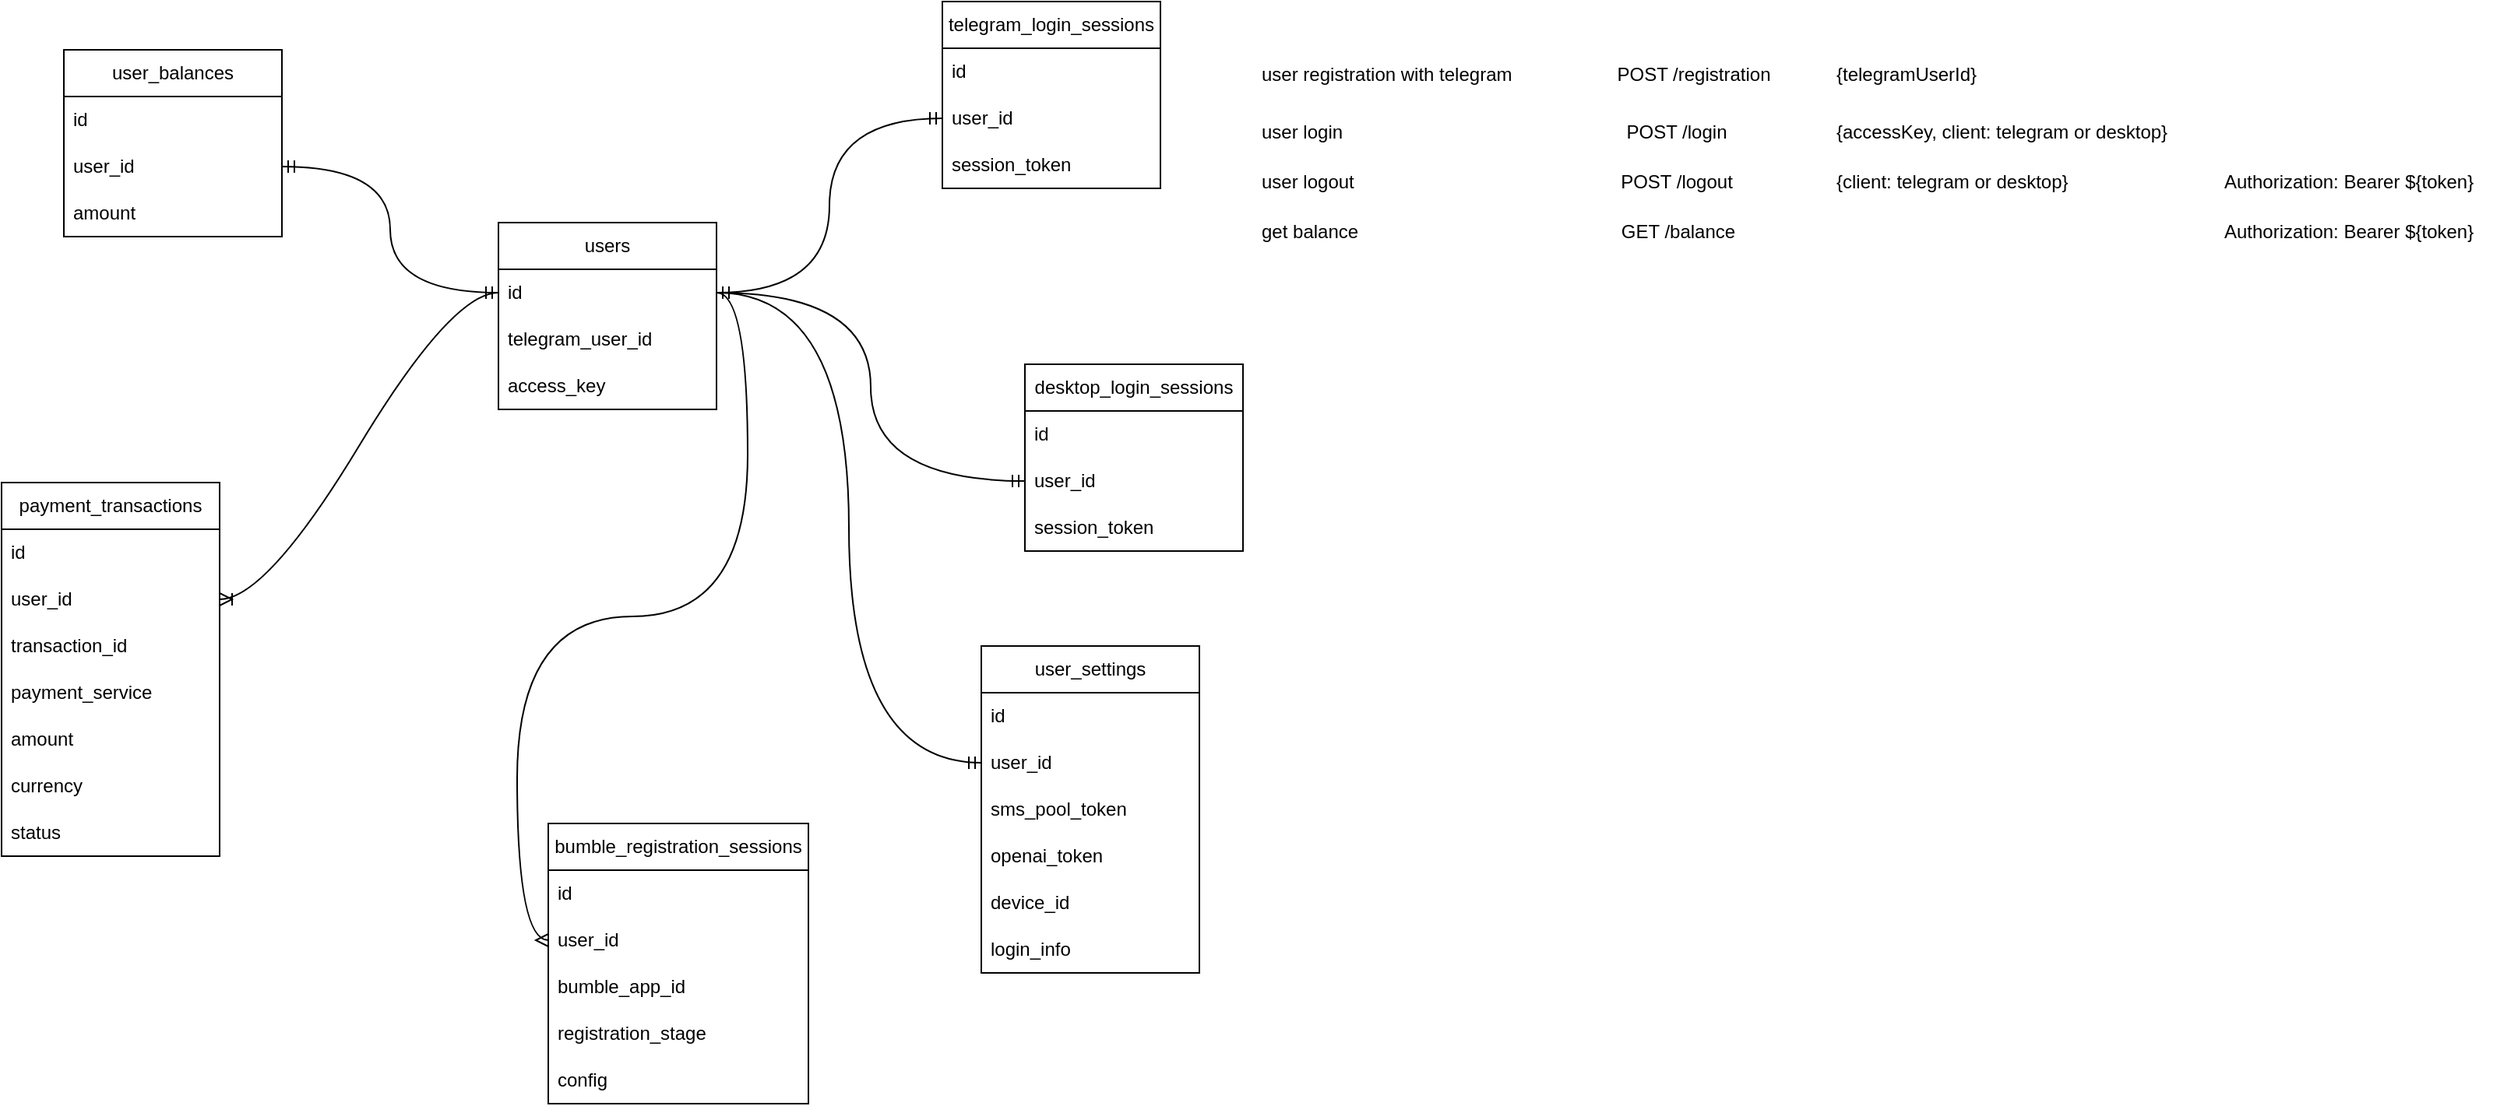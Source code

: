 <mxfile version="24.7.5">
  <diagram name="Strona-1" id="oupQhfzprl6iJhwklwGG">
    <mxGraphModel dx="1242" dy="907" grid="0" gridSize="10" guides="1" tooltips="1" connect="1" arrows="1" fold="1" page="1" pageScale="1" pageWidth="827" pageHeight="1169" math="0" shadow="0">
      <root>
        <mxCell id="0" />
        <mxCell id="1" parent="0" />
        <mxCell id="6Z0JMhSEFHRvlNw6sbKI-1" value="users" style="swimlane;fontStyle=0;childLayout=stackLayout;horizontal=1;startSize=30;horizontalStack=0;resizeParent=1;resizeParentMax=0;resizeLast=0;collapsible=1;marginBottom=0;whiteSpace=wrap;html=1;" parent="1" vertex="1">
          <mxGeometry x="431" y="176" width="140" height="120" as="geometry" />
        </mxCell>
        <mxCell id="6Z0JMhSEFHRvlNw6sbKI-2" value="id" style="text;strokeColor=none;fillColor=none;align=left;verticalAlign=middle;spacingLeft=4;spacingRight=4;overflow=hidden;points=[[0,0.5],[1,0.5]];portConstraint=eastwest;rotatable=0;whiteSpace=wrap;html=1;" parent="6Z0JMhSEFHRvlNw6sbKI-1" vertex="1">
          <mxGeometry y="30" width="140" height="30" as="geometry" />
        </mxCell>
        <mxCell id="6Z0JMhSEFHRvlNw6sbKI-5" value="telegram_user_id" style="text;strokeColor=none;fillColor=none;align=left;verticalAlign=middle;spacingLeft=4;spacingRight=4;overflow=hidden;points=[[0,0.5],[1,0.5]];portConstraint=eastwest;rotatable=0;whiteSpace=wrap;html=1;" parent="6Z0JMhSEFHRvlNw6sbKI-1" vertex="1">
          <mxGeometry y="60" width="140" height="30" as="geometry" />
        </mxCell>
        <mxCell id="6Z0JMhSEFHRvlNw6sbKI-3" value="access_key" style="text;strokeColor=none;fillColor=none;align=left;verticalAlign=middle;spacingLeft=4;spacingRight=4;overflow=hidden;points=[[0,0.5],[1,0.5]];portConstraint=eastwest;rotatable=0;whiteSpace=wrap;html=1;" parent="6Z0JMhSEFHRvlNw6sbKI-1" vertex="1">
          <mxGeometry y="90" width="140" height="30" as="geometry" />
        </mxCell>
        <mxCell id="6Z0JMhSEFHRvlNw6sbKI-6" value="telegram_login_sessions" style="swimlane;fontStyle=0;childLayout=stackLayout;horizontal=1;startSize=30;horizontalStack=0;resizeParent=1;resizeParentMax=0;resizeLast=0;collapsible=1;marginBottom=0;whiteSpace=wrap;html=1;" parent="1" vertex="1">
          <mxGeometry x="716" y="34" width="140" height="120" as="geometry" />
        </mxCell>
        <mxCell id="6Z0JMhSEFHRvlNw6sbKI-7" value="id" style="text;strokeColor=none;fillColor=none;align=left;verticalAlign=middle;spacingLeft=4;spacingRight=4;overflow=hidden;points=[[0,0.5],[1,0.5]];portConstraint=eastwest;rotatable=0;whiteSpace=wrap;html=1;" parent="6Z0JMhSEFHRvlNw6sbKI-6" vertex="1">
          <mxGeometry y="30" width="140" height="30" as="geometry" />
        </mxCell>
        <mxCell id="6Z0JMhSEFHRvlNw6sbKI-8" value="user_id" style="text;strokeColor=none;fillColor=none;align=left;verticalAlign=middle;spacingLeft=4;spacingRight=4;overflow=hidden;points=[[0,0.5],[1,0.5]];portConstraint=eastwest;rotatable=0;whiteSpace=wrap;html=1;" parent="6Z0JMhSEFHRvlNw6sbKI-6" vertex="1">
          <mxGeometry y="60" width="140" height="30" as="geometry" />
        </mxCell>
        <mxCell id="6Z0JMhSEFHRvlNw6sbKI-9" value="session_token" style="text;strokeColor=none;fillColor=none;align=left;verticalAlign=middle;spacingLeft=4;spacingRight=4;overflow=hidden;points=[[0,0.5],[1,0.5]];portConstraint=eastwest;rotatable=0;whiteSpace=wrap;html=1;" parent="6Z0JMhSEFHRvlNw6sbKI-6" vertex="1">
          <mxGeometry y="90" width="140" height="30" as="geometry" />
        </mxCell>
        <mxCell id="6Z0JMhSEFHRvlNw6sbKI-12" value="" style="edgeStyle=orthogonalEdgeStyle;fontSize=12;html=1;endArrow=ERmandOne;startArrow=ERmandOne;rounded=0;entryX=0;entryY=0.5;entryDx=0;entryDy=0;exitX=1;exitY=0.5;exitDx=0;exitDy=0;curved=1;" parent="1" source="6Z0JMhSEFHRvlNw6sbKI-2" target="6Z0JMhSEFHRvlNw6sbKI-8" edge="1">
          <mxGeometry width="100" height="100" relative="1" as="geometry">
            <mxPoint x="277" y="370" as="sourcePoint" />
            <mxPoint x="377" y="270" as="targetPoint" />
          </mxGeometry>
        </mxCell>
        <mxCell id="6Z0JMhSEFHRvlNw6sbKI-13" value="user_settings" style="swimlane;fontStyle=0;childLayout=stackLayout;horizontal=1;startSize=30;horizontalStack=0;resizeParent=1;resizeParentMax=0;resizeLast=0;collapsible=1;marginBottom=0;whiteSpace=wrap;html=1;" parent="1" vertex="1">
          <mxGeometry x="741" y="448" width="140" height="210" as="geometry" />
        </mxCell>
        <mxCell id="6Z0JMhSEFHRvlNw6sbKI-14" value="id" style="text;strokeColor=none;fillColor=none;align=left;verticalAlign=middle;spacingLeft=4;spacingRight=4;overflow=hidden;points=[[0,0.5],[1,0.5]];portConstraint=eastwest;rotatable=0;whiteSpace=wrap;html=1;" parent="6Z0JMhSEFHRvlNw6sbKI-13" vertex="1">
          <mxGeometry y="30" width="140" height="30" as="geometry" />
        </mxCell>
        <mxCell id="6Z0JMhSEFHRvlNw6sbKI-15" value="user_id" style="text;strokeColor=none;fillColor=none;align=left;verticalAlign=middle;spacingLeft=4;spacingRight=4;overflow=hidden;points=[[0,0.5],[1,0.5]];portConstraint=eastwest;rotatable=0;whiteSpace=wrap;html=1;" parent="6Z0JMhSEFHRvlNw6sbKI-13" vertex="1">
          <mxGeometry y="60" width="140" height="30" as="geometry" />
        </mxCell>
        <mxCell id="6Z0JMhSEFHRvlNw6sbKI-16" value="sms_pool_token" style="text;strokeColor=none;fillColor=none;align=left;verticalAlign=middle;spacingLeft=4;spacingRight=4;overflow=hidden;points=[[0,0.5],[1,0.5]];portConstraint=eastwest;rotatable=0;whiteSpace=wrap;html=1;" parent="6Z0JMhSEFHRvlNw6sbKI-13" vertex="1">
          <mxGeometry y="90" width="140" height="30" as="geometry" />
        </mxCell>
        <mxCell id="6Z0JMhSEFHRvlNw6sbKI-17" value="openai_token" style="text;strokeColor=none;fillColor=none;align=left;verticalAlign=middle;spacingLeft=4;spacingRight=4;overflow=hidden;points=[[0,0.5],[1,0.5]];portConstraint=eastwest;rotatable=0;whiteSpace=wrap;html=1;" parent="6Z0JMhSEFHRvlNw6sbKI-13" vertex="1">
          <mxGeometry y="120" width="140" height="30" as="geometry" />
        </mxCell>
        <mxCell id="6Z0JMhSEFHRvlNw6sbKI-48" value="device_id" style="text;strokeColor=none;fillColor=none;align=left;verticalAlign=middle;spacingLeft=4;spacingRight=4;overflow=hidden;points=[[0,0.5],[1,0.5]];portConstraint=eastwest;rotatable=0;whiteSpace=wrap;html=1;" parent="6Z0JMhSEFHRvlNw6sbKI-13" vertex="1">
          <mxGeometry y="150" width="140" height="30" as="geometry" />
        </mxCell>
        <mxCell id="6Z0JMhSEFHRvlNw6sbKI-49" value="login_info" style="text;strokeColor=none;fillColor=none;align=left;verticalAlign=middle;spacingLeft=4;spacingRight=4;overflow=hidden;points=[[0,0.5],[1,0.5]];portConstraint=eastwest;rotatable=0;whiteSpace=wrap;html=1;" parent="6Z0JMhSEFHRvlNw6sbKI-13" vertex="1">
          <mxGeometry y="180" width="140" height="30" as="geometry" />
        </mxCell>
        <mxCell id="6Z0JMhSEFHRvlNw6sbKI-18" style="edgeStyle=orthogonalEdgeStyle;shape=connector;curved=1;rounded=0;orthogonalLoop=1;jettySize=auto;html=1;exitX=1;exitY=0.5;exitDx=0;exitDy=0;entryX=0;entryY=0.5;entryDx=0;entryDy=0;strokeColor=default;align=center;verticalAlign=middle;fontFamily=Helvetica;fontSize=12;fontColor=default;labelBackgroundColor=default;startArrow=ERmandOne;endArrow=ERmandOne;" parent="1" source="6Z0JMhSEFHRvlNw6sbKI-2" target="6Z0JMhSEFHRvlNw6sbKI-15" edge="1">
          <mxGeometry relative="1" as="geometry" />
        </mxCell>
        <mxCell id="6Z0JMhSEFHRvlNw6sbKI-19" value="payment_transactions" style="swimlane;fontStyle=0;childLayout=stackLayout;horizontal=1;startSize=30;horizontalStack=0;resizeParent=1;resizeParentMax=0;resizeLast=0;collapsible=1;marginBottom=0;whiteSpace=wrap;html=1;" parent="1" vertex="1">
          <mxGeometry x="112" y="343" width="140" height="240" as="geometry" />
        </mxCell>
        <mxCell id="6Z0JMhSEFHRvlNw6sbKI-20" value="id" style="text;strokeColor=none;fillColor=none;align=left;verticalAlign=middle;spacingLeft=4;spacingRight=4;overflow=hidden;points=[[0,0.5],[1,0.5]];portConstraint=eastwest;rotatable=0;whiteSpace=wrap;html=1;" parent="6Z0JMhSEFHRvlNw6sbKI-19" vertex="1">
          <mxGeometry y="30" width="140" height="30" as="geometry" />
        </mxCell>
        <mxCell id="6Z0JMhSEFHRvlNw6sbKI-21" value="user_id" style="text;strokeColor=none;fillColor=none;align=left;verticalAlign=middle;spacingLeft=4;spacingRight=4;overflow=hidden;points=[[0,0.5],[1,0.5]];portConstraint=eastwest;rotatable=0;whiteSpace=wrap;html=1;" parent="6Z0JMhSEFHRvlNw6sbKI-19" vertex="1">
          <mxGeometry y="60" width="140" height="30" as="geometry" />
        </mxCell>
        <mxCell id="6Z0JMhSEFHRvlNw6sbKI-22" value="transaction_id" style="text;strokeColor=none;fillColor=none;align=left;verticalAlign=middle;spacingLeft=4;spacingRight=4;overflow=hidden;points=[[0,0.5],[1,0.5]];portConstraint=eastwest;rotatable=0;whiteSpace=wrap;html=1;" parent="6Z0JMhSEFHRvlNw6sbKI-19" vertex="1">
          <mxGeometry y="90" width="140" height="30" as="geometry" />
        </mxCell>
        <mxCell id="6Z0JMhSEFHRvlNw6sbKI-34" value="payment_service" style="text;strokeColor=none;fillColor=none;align=left;verticalAlign=middle;spacingLeft=4;spacingRight=4;overflow=hidden;points=[[0,0.5],[1,0.5]];portConstraint=eastwest;rotatable=0;whiteSpace=wrap;html=1;" parent="6Z0JMhSEFHRvlNw6sbKI-19" vertex="1">
          <mxGeometry y="120" width="140" height="30" as="geometry" />
        </mxCell>
        <mxCell id="6Z0JMhSEFHRvlNw6sbKI-23" value="amount" style="text;strokeColor=none;fillColor=none;align=left;verticalAlign=middle;spacingLeft=4;spacingRight=4;overflow=hidden;points=[[0,0.5],[1,0.5]];portConstraint=eastwest;rotatable=0;whiteSpace=wrap;html=1;" parent="6Z0JMhSEFHRvlNw6sbKI-19" vertex="1">
          <mxGeometry y="150" width="140" height="30" as="geometry" />
        </mxCell>
        <mxCell id="6Z0JMhSEFHRvlNw6sbKI-24" value="currency" style="text;strokeColor=none;fillColor=none;align=left;verticalAlign=middle;spacingLeft=4;spacingRight=4;overflow=hidden;points=[[0,0.5],[1,0.5]];portConstraint=eastwest;rotatable=0;whiteSpace=wrap;html=1;" parent="6Z0JMhSEFHRvlNw6sbKI-19" vertex="1">
          <mxGeometry y="180" width="140" height="30" as="geometry" />
        </mxCell>
        <mxCell id="6Z0JMhSEFHRvlNw6sbKI-25" value="status" style="text;strokeColor=none;fillColor=none;align=left;verticalAlign=middle;spacingLeft=4;spacingRight=4;overflow=hidden;points=[[0,0.5],[1,0.5]];portConstraint=eastwest;rotatable=0;whiteSpace=wrap;html=1;" parent="6Z0JMhSEFHRvlNw6sbKI-19" vertex="1">
          <mxGeometry y="210" width="140" height="30" as="geometry" />
        </mxCell>
        <mxCell id="6Z0JMhSEFHRvlNw6sbKI-27" value="" style="edgeStyle=entityRelationEdgeStyle;fontSize=12;html=1;endArrow=ERoneToMany;rounded=0;strokeColor=default;align=center;verticalAlign=middle;fontFamily=Helvetica;fontColor=default;labelBackgroundColor=default;curved=1;exitX=0;exitY=0.5;exitDx=0;exitDy=0;entryX=1;entryY=0.5;entryDx=0;entryDy=0;" parent="1" source="6Z0JMhSEFHRvlNw6sbKI-2" target="6Z0JMhSEFHRvlNw6sbKI-21" edge="1">
          <mxGeometry width="100" height="100" relative="1" as="geometry">
            <mxPoint x="310" y="584" as="sourcePoint" />
            <mxPoint x="410" y="484" as="targetPoint" />
          </mxGeometry>
        </mxCell>
        <mxCell id="6Z0JMhSEFHRvlNw6sbKI-28" value="user_balances" style="swimlane;fontStyle=0;childLayout=stackLayout;horizontal=1;startSize=30;horizontalStack=0;resizeParent=1;resizeParentMax=0;resizeLast=0;collapsible=1;marginBottom=0;whiteSpace=wrap;html=1;" parent="1" vertex="1">
          <mxGeometry x="152" y="65" width="140" height="120" as="geometry" />
        </mxCell>
        <mxCell id="6Z0JMhSEFHRvlNw6sbKI-29" value="id" style="text;strokeColor=none;fillColor=none;align=left;verticalAlign=middle;spacingLeft=4;spacingRight=4;overflow=hidden;points=[[0,0.5],[1,0.5]];portConstraint=eastwest;rotatable=0;whiteSpace=wrap;html=1;" parent="6Z0JMhSEFHRvlNw6sbKI-28" vertex="1">
          <mxGeometry y="30" width="140" height="30" as="geometry" />
        </mxCell>
        <mxCell id="6Z0JMhSEFHRvlNw6sbKI-30" value="user_id" style="text;strokeColor=none;fillColor=none;align=left;verticalAlign=middle;spacingLeft=4;spacingRight=4;overflow=hidden;points=[[0,0.5],[1,0.5]];portConstraint=eastwest;rotatable=0;whiteSpace=wrap;html=1;" parent="6Z0JMhSEFHRvlNw6sbKI-28" vertex="1">
          <mxGeometry y="60" width="140" height="30" as="geometry" />
        </mxCell>
        <mxCell id="6Z0JMhSEFHRvlNw6sbKI-31" value="amount" style="text;strokeColor=none;fillColor=none;align=left;verticalAlign=middle;spacingLeft=4;spacingRight=4;overflow=hidden;points=[[0,0.5],[1,0.5]];portConstraint=eastwest;rotatable=0;whiteSpace=wrap;html=1;" parent="6Z0JMhSEFHRvlNw6sbKI-28" vertex="1">
          <mxGeometry y="90" width="140" height="30" as="geometry" />
        </mxCell>
        <mxCell id="6Z0JMhSEFHRvlNw6sbKI-33" value="" style="edgeStyle=orthogonalEdgeStyle;fontSize=12;html=1;endArrow=ERmandOne;startArrow=ERmandOne;rounded=0;entryX=0;entryY=0.5;entryDx=0;entryDy=0;exitX=1;exitY=0.5;exitDx=0;exitDy=0;curved=1;" parent="1" source="6Z0JMhSEFHRvlNw6sbKI-30" target="6Z0JMhSEFHRvlNw6sbKI-2" edge="1">
          <mxGeometry width="100" height="100" relative="1" as="geometry">
            <mxPoint x="303" y="185" as="sourcePoint" />
            <mxPoint x="448" y="73" as="targetPoint" />
          </mxGeometry>
        </mxCell>
        <mxCell id="6Z0JMhSEFHRvlNw6sbKI-35" value="bumble_registration_sessions" style="swimlane;fontStyle=0;childLayout=stackLayout;horizontal=1;startSize=30;horizontalStack=0;resizeParent=1;resizeParentMax=0;resizeLast=0;collapsible=1;marginBottom=0;whiteSpace=wrap;html=1;" parent="1" vertex="1">
          <mxGeometry x="463" y="562" width="167" height="180" as="geometry" />
        </mxCell>
        <mxCell id="6Z0JMhSEFHRvlNw6sbKI-36" value="id" style="text;strokeColor=none;fillColor=none;align=left;verticalAlign=middle;spacingLeft=4;spacingRight=4;overflow=hidden;points=[[0,0.5],[1,0.5]];portConstraint=eastwest;rotatable=0;whiteSpace=wrap;html=1;" parent="6Z0JMhSEFHRvlNw6sbKI-35" vertex="1">
          <mxGeometry y="30" width="167" height="30" as="geometry" />
        </mxCell>
        <mxCell id="6Z0JMhSEFHRvlNw6sbKI-37" value="user_id" style="text;strokeColor=none;fillColor=none;align=left;verticalAlign=middle;spacingLeft=4;spacingRight=4;overflow=hidden;points=[[0,0.5],[1,0.5]];portConstraint=eastwest;rotatable=0;whiteSpace=wrap;html=1;" parent="6Z0JMhSEFHRvlNw6sbKI-35" vertex="1">
          <mxGeometry y="60" width="167" height="30" as="geometry" />
        </mxCell>
        <mxCell id="6Z0JMhSEFHRvlNw6sbKI-38" value="bumble_app_id" style="text;strokeColor=none;fillColor=none;align=left;verticalAlign=middle;spacingLeft=4;spacingRight=4;overflow=hidden;points=[[0,0.5],[1,0.5]];portConstraint=eastwest;rotatable=0;whiteSpace=wrap;html=1;" parent="6Z0JMhSEFHRvlNw6sbKI-35" vertex="1">
          <mxGeometry y="90" width="167" height="30" as="geometry" />
        </mxCell>
        <mxCell id="6Z0JMhSEFHRvlNw6sbKI-39" value="registration_stage" style="text;strokeColor=none;fillColor=none;align=left;verticalAlign=middle;spacingLeft=4;spacingRight=4;overflow=hidden;points=[[0,0.5],[1,0.5]];portConstraint=eastwest;rotatable=0;whiteSpace=wrap;html=1;" parent="6Z0JMhSEFHRvlNw6sbKI-35" vertex="1">
          <mxGeometry y="120" width="167" height="30" as="geometry" />
        </mxCell>
        <mxCell id="6Z0JMhSEFHRvlNw6sbKI-41" value="config" style="text;strokeColor=none;fillColor=none;align=left;verticalAlign=middle;spacingLeft=4;spacingRight=4;overflow=hidden;points=[[0,0.5],[1,0.5]];portConstraint=eastwest;rotatable=0;whiteSpace=wrap;html=1;" parent="6Z0JMhSEFHRvlNw6sbKI-35" vertex="1">
          <mxGeometry y="150" width="167" height="30" as="geometry" />
        </mxCell>
        <mxCell id="6Z0JMhSEFHRvlNw6sbKI-40" style="edgeStyle=orthogonalEdgeStyle;shape=connector;curved=1;rounded=0;orthogonalLoop=1;jettySize=auto;html=1;exitX=1;exitY=0.5;exitDx=0;exitDy=0;entryX=0;entryY=0.5;entryDx=0;entryDy=0;strokeColor=default;align=center;verticalAlign=middle;fontFamily=Helvetica;fontSize=12;fontColor=default;labelBackgroundColor=default;startArrow=ERmandOne;endArrow=ERmany;endFill=0;" parent="1" source="6Z0JMhSEFHRvlNw6sbKI-2" target="6Z0JMhSEFHRvlNw6sbKI-37" edge="1">
          <mxGeometry relative="1" as="geometry" />
        </mxCell>
        <mxCell id="6Z0JMhSEFHRvlNw6sbKI-42" value="desktop_login_sessions" style="swimlane;fontStyle=0;childLayout=stackLayout;horizontal=1;startSize=30;horizontalStack=0;resizeParent=1;resizeParentMax=0;resizeLast=0;collapsible=1;marginBottom=0;whiteSpace=wrap;html=1;" parent="1" vertex="1">
          <mxGeometry x="769" y="267" width="140" height="120" as="geometry" />
        </mxCell>
        <mxCell id="6Z0JMhSEFHRvlNw6sbKI-43" value="id" style="text;strokeColor=none;fillColor=none;align=left;verticalAlign=middle;spacingLeft=4;spacingRight=4;overflow=hidden;points=[[0,0.5],[1,0.5]];portConstraint=eastwest;rotatable=0;whiteSpace=wrap;html=1;" parent="6Z0JMhSEFHRvlNw6sbKI-42" vertex="1">
          <mxGeometry y="30" width="140" height="30" as="geometry" />
        </mxCell>
        <mxCell id="6Z0JMhSEFHRvlNw6sbKI-44" value="user_id" style="text;strokeColor=none;fillColor=none;align=left;verticalAlign=middle;spacingLeft=4;spacingRight=4;overflow=hidden;points=[[0,0.5],[1,0.5]];portConstraint=eastwest;rotatable=0;whiteSpace=wrap;html=1;" parent="6Z0JMhSEFHRvlNw6sbKI-42" vertex="1">
          <mxGeometry y="60" width="140" height="30" as="geometry" />
        </mxCell>
        <mxCell id="6Z0JMhSEFHRvlNw6sbKI-45" value="session_token" style="text;strokeColor=none;fillColor=none;align=left;verticalAlign=middle;spacingLeft=4;spacingRight=4;overflow=hidden;points=[[0,0.5],[1,0.5]];portConstraint=eastwest;rotatable=0;whiteSpace=wrap;html=1;" parent="6Z0JMhSEFHRvlNw6sbKI-42" vertex="1">
          <mxGeometry y="90" width="140" height="30" as="geometry" />
        </mxCell>
        <mxCell id="6Z0JMhSEFHRvlNw6sbKI-46" style="edgeStyle=orthogonalEdgeStyle;shape=connector;curved=1;rounded=0;orthogonalLoop=1;jettySize=auto;html=1;exitX=1;exitY=0.5;exitDx=0;exitDy=0;entryX=0;entryY=0.5;entryDx=0;entryDy=0;strokeColor=default;align=center;verticalAlign=middle;fontFamily=Helvetica;fontSize=12;fontColor=default;labelBackgroundColor=default;startArrow=ERmandOne;endArrow=ERmandOne;" parent="1" source="6Z0JMhSEFHRvlNw6sbKI-2" target="6Z0JMhSEFHRvlNw6sbKI-44" edge="1">
          <mxGeometry relative="1" as="geometry" />
        </mxCell>
        <mxCell id="odP5OuBpuG56inCWUeEj-1" value="user registration with telegram" style="text;html=1;align=left;verticalAlign=middle;resizable=0;points=[];autosize=1;strokeColor=none;fillColor=none;" parent="1" vertex="1">
          <mxGeometry x="919" y="68" width="179" height="26" as="geometry" />
        </mxCell>
        <mxCell id="odP5OuBpuG56inCWUeEj-2" value="POST /registration" style="text;html=1;align=center;verticalAlign=middle;resizable=0;points=[];autosize=1;strokeColor=none;fillColor=none;" parent="1" vertex="1">
          <mxGeometry x="1139" y="68" width="117" height="26" as="geometry" />
        </mxCell>
        <mxCell id="odP5OuBpuG56inCWUeEj-3" value="user login" style="text;html=1;align=left;verticalAlign=middle;resizable=0;points=[];autosize=1;strokeColor=none;fillColor=none;" parent="1" vertex="1">
          <mxGeometry x="919" y="105" width="70" height="26" as="geometry" />
        </mxCell>
        <mxCell id="odP5OuBpuG56inCWUeEj-4" value="POST /login" style="text;html=1;align=center;verticalAlign=middle;resizable=0;points=[];autosize=1;strokeColor=none;fillColor=none;" parent="1" vertex="1">
          <mxGeometry x="1146" y="105" width="82" height="26" as="geometry" />
        </mxCell>
        <mxCell id="odP5OuBpuG56inCWUeEj-5" value="POST /logout" style="text;html=1;align=center;verticalAlign=middle;resizable=0;points=[];autosize=1;strokeColor=none;fillColor=none;" parent="1" vertex="1">
          <mxGeometry x="1142" y="137" width="90" height="26" as="geometry" />
        </mxCell>
        <mxCell id="odP5OuBpuG56inCWUeEj-6" value="user logout" style="text;html=1;align=left;verticalAlign=middle;resizable=0;points=[];autosize=1;strokeColor=none;fillColor=none;" parent="1" vertex="1">
          <mxGeometry x="919" y="137" width="77" height="26" as="geometry" />
        </mxCell>
        <mxCell id="odP5OuBpuG56inCWUeEj-7" value="{telegramUserId}" style="text;html=1;align=left;verticalAlign=middle;resizable=0;points=[];autosize=1;strokeColor=none;fillColor=none;" parent="1" vertex="1">
          <mxGeometry x="1288" y="68" width="108" height="26" as="geometry" />
        </mxCell>
        <mxCell id="odP5OuBpuG56inCWUeEj-8" value="{accessKey, client: telegram or desktop}" style="text;html=1;align=left;verticalAlign=middle;resizable=0;points=[];autosize=1;strokeColor=none;fillColor=none;" parent="1" vertex="1">
          <mxGeometry x="1288" y="105" width="231" height="26" as="geometry" />
        </mxCell>
        <mxCell id="odP5OuBpuG56inCWUeEj-9" value="{client: telegram or desktop}" style="text;html=1;align=left;verticalAlign=middle;resizable=0;points=[];autosize=1;strokeColor=none;fillColor=none;" parent="1" vertex="1">
          <mxGeometry x="1288" y="137" width="167" height="26" as="geometry" />
        </mxCell>
        <mxCell id="odP5OuBpuG56inCWUeEj-10" value="get balance" style="text;html=1;align=left;verticalAlign=middle;resizable=0;points=[];autosize=1;strokeColor=none;fillColor=none;" parent="1" vertex="1">
          <mxGeometry x="919" y="169" width="80" height="26" as="geometry" />
        </mxCell>
        <mxCell id="odP5OuBpuG56inCWUeEj-11" value="GET /balance" style="text;html=1;align=center;verticalAlign=middle;resizable=0;points=[];autosize=1;strokeColor=none;fillColor=none;" parent="1" vertex="1">
          <mxGeometry x="1142" y="169" width="91" height="26" as="geometry" />
        </mxCell>
        <mxCell id="odP5OuBpuG56inCWUeEj-12" value="Authorization: Bearer ${token}" style="text;html=1;align=left;verticalAlign=middle;resizable=0;points=[];autosize=1;strokeColor=none;fillColor=none;" parent="1" vertex="1">
          <mxGeometry x="1537" y="137" width="178" height="26" as="geometry" />
        </mxCell>
        <mxCell id="odP5OuBpuG56inCWUeEj-13" value="Authorization: Bearer ${token}" style="text;html=1;align=left;verticalAlign=middle;resizable=0;points=[];autosize=1;strokeColor=none;fillColor=none;" parent="1" vertex="1">
          <mxGeometry x="1537" y="169" width="178" height="26" as="geometry" />
        </mxCell>
      </root>
    </mxGraphModel>
  </diagram>
</mxfile>
